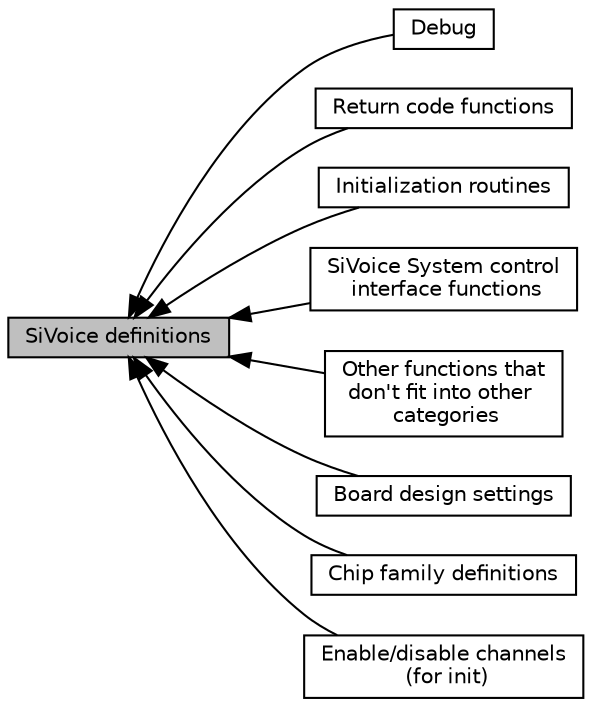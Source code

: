 digraph "SiVoice definitions"
{
  edge [fontname="Helvetica",fontsize="10",labelfontname="Helvetica",labelfontsize="10"];
  node [fontname="Helvetica",fontsize="10",shape=record];
  rankdir=LR;
  Node5 [label="Debug",height=0.2,width=0.4,color="black", fillcolor="white", style="filled",URL="$group___s_i_v_o_i_c_e___d_e_b_u_g.html"];
  Node0 [label="SiVoice definitions",height=0.2,width=0.4,color="black", fillcolor="grey75", style="filled", fontcolor="black"];
  Node6 [label="Return code functions",height=0.2,width=0.4,color="black", fillcolor="white", style="filled",URL="$group___s_i_v_o_i_c_e___e_r_r_o_r.html"];
  Node4 [label="Initialization routines",height=0.2,width=0.4,color="black", fillcolor="white", style="filled",URL="$group___s_i_v_o_i_c_e___i_n_i_t.html"];
  Node3 [label="SiVoice System control\l interface functions",height=0.2,width=0.4,color="black", fillcolor="white", style="filled",URL="$group___s_i_v_o_i_c_e___i_f___c_f_g.html"];
  Node8 [label="Other functions that\l don't fit into other\l categories",height=0.2,width=0.4,color="black", fillcolor="white", style="filled",URL="$group___s_i_v_o_i_c_e___m_i_s_c.html"];
  Node2 [label="Board design settings",height=0.2,width=0.4,color="black", fillcolor="white", style="filled",URL="$group___p_r_o_l_s_i_c___b_r_d___d_e_s_i_g_n.html"];
  Node1 [label="Chip family definitions",height=0.2,width=0.4,color="black", fillcolor="white", style="filled",URL="$group___c_h_i_p_f_a_m.html"];
  Node7 [label="Enable/disable channels\l (for init)",height=0.2,width=0.4,color="black", fillcolor="white", style="filled",URL="$group___s_i_v_o_i_c_e___e_n_a_b_l_e.html"];
  Node0->Node1 [shape=plaintext, dir="back", style="solid"];
  Node0->Node2 [shape=plaintext, dir="back", style="solid"];
  Node0->Node3 [shape=plaintext, dir="back", style="solid"];
  Node0->Node4 [shape=plaintext, dir="back", style="solid"];
  Node0->Node5 [shape=plaintext, dir="back", style="solid"];
  Node0->Node6 [shape=plaintext, dir="back", style="solid"];
  Node0->Node7 [shape=plaintext, dir="back", style="solid"];
  Node0->Node8 [shape=plaintext, dir="back", style="solid"];
}
